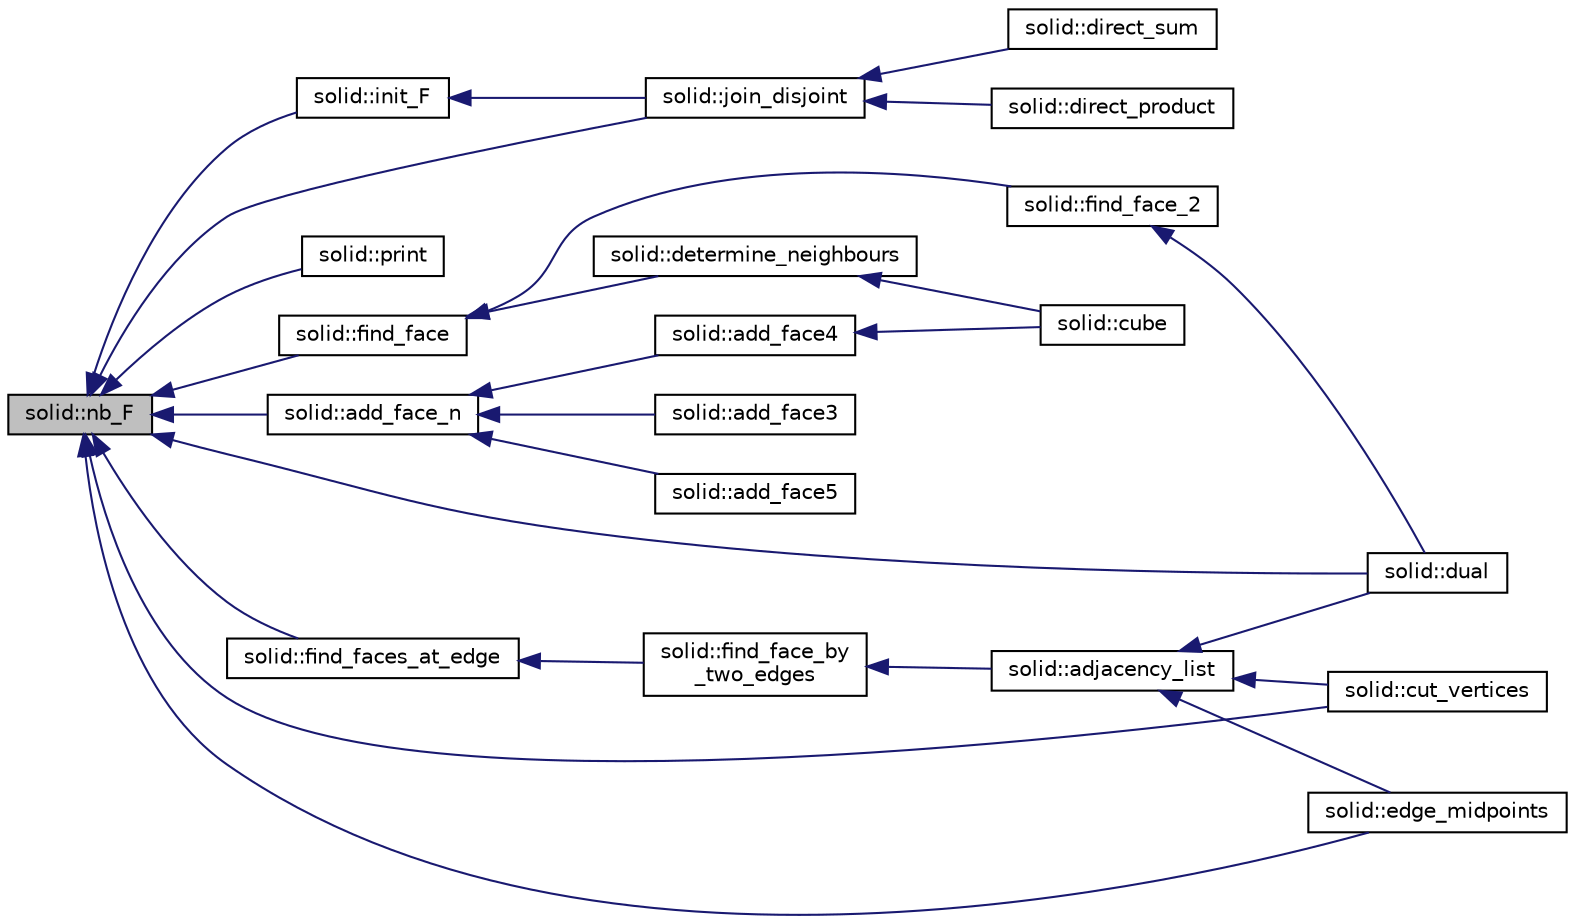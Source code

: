 digraph "solid::nb_F"
{
  edge [fontname="Helvetica",fontsize="10",labelfontname="Helvetica",labelfontsize="10"];
  node [fontname="Helvetica",fontsize="10",shape=record];
  rankdir="LR";
  Node3620 [label="solid::nb_F",height=0.2,width=0.4,color="black", fillcolor="grey75", style="filled", fontcolor="black"];
  Node3620 -> Node3621 [dir="back",color="midnightblue",fontsize="10",style="solid",fontname="Helvetica"];
  Node3621 [label="solid::init_F",height=0.2,width=0.4,color="black", fillcolor="white", style="filled",URL="$d8/def/classsolid.html#ab61e6cc032b5370f77857fe1fc10222d"];
  Node3621 -> Node3622 [dir="back",color="midnightblue",fontsize="10",style="solid",fontname="Helvetica"];
  Node3622 [label="solid::join_disjoint",height=0.2,width=0.4,color="black", fillcolor="white", style="filled",URL="$d8/def/classsolid.html#ac3c7868e3b650b7112309c7ad15a394c"];
  Node3622 -> Node3623 [dir="back",color="midnightblue",fontsize="10",style="solid",fontname="Helvetica"];
  Node3623 [label="solid::direct_sum",height=0.2,width=0.4,color="black", fillcolor="white", style="filled",URL="$d8/def/classsolid.html#a2045d572bdbd493c541c69624baeedbf"];
  Node3622 -> Node3624 [dir="back",color="midnightblue",fontsize="10",style="solid",fontname="Helvetica"];
  Node3624 [label="solid::direct_product",height=0.2,width=0.4,color="black", fillcolor="white", style="filled",URL="$d8/def/classsolid.html#a8b4527c066bcebd2e6542fe158c607b0"];
  Node3620 -> Node3625 [dir="back",color="midnightblue",fontsize="10",style="solid",fontname="Helvetica"];
  Node3625 [label="solid::print",height=0.2,width=0.4,color="black", fillcolor="white", style="filled",URL="$d8/def/classsolid.html#a0afe4403778d31d092e2a66c13a9a365"];
  Node3620 -> Node3626 [dir="back",color="midnightblue",fontsize="10",style="solid",fontname="Helvetica"];
  Node3626 [label="solid::find_face",height=0.2,width=0.4,color="black", fillcolor="white", style="filled",URL="$d8/def/classsolid.html#af71537b1f01c068f1d1517c523a72544"];
  Node3626 -> Node3627 [dir="back",color="midnightblue",fontsize="10",style="solid",fontname="Helvetica"];
  Node3627 [label="solid::determine_neighbours",height=0.2,width=0.4,color="black", fillcolor="white", style="filled",URL="$d8/def/classsolid.html#ad6bcabc7a3e9082b4baef371e7828c27"];
  Node3627 -> Node3628 [dir="back",color="midnightblue",fontsize="10",style="solid",fontname="Helvetica"];
  Node3628 [label="solid::cube",height=0.2,width=0.4,color="black", fillcolor="white", style="filled",URL="$d8/def/classsolid.html#a308e6888759550da489397527ed89137"];
  Node3626 -> Node3629 [dir="back",color="midnightblue",fontsize="10",style="solid",fontname="Helvetica"];
  Node3629 [label="solid::find_face_2",height=0.2,width=0.4,color="black", fillcolor="white", style="filled",URL="$d8/def/classsolid.html#af5173d277b17d5fe76c6dc39c3b863b7"];
  Node3629 -> Node3630 [dir="back",color="midnightblue",fontsize="10",style="solid",fontname="Helvetica"];
  Node3630 [label="solid::dual",height=0.2,width=0.4,color="black", fillcolor="white", style="filled",URL="$d8/def/classsolid.html#a0147bd21fc7bfed44a10f3b5eca66757"];
  Node3620 -> Node3631 [dir="back",color="midnightblue",fontsize="10",style="solid",fontname="Helvetica"];
  Node3631 [label="solid::find_faces_at_edge",height=0.2,width=0.4,color="black", fillcolor="white", style="filled",URL="$d8/def/classsolid.html#ae6339a607e15cbfaa028063296ed9767"];
  Node3631 -> Node3632 [dir="back",color="midnightblue",fontsize="10",style="solid",fontname="Helvetica"];
  Node3632 [label="solid::find_face_by\l_two_edges",height=0.2,width=0.4,color="black", fillcolor="white", style="filled",URL="$d8/def/classsolid.html#a83a357e708d7da429afe714dc40a5930"];
  Node3632 -> Node3633 [dir="back",color="midnightblue",fontsize="10",style="solid",fontname="Helvetica"];
  Node3633 [label="solid::adjacency_list",height=0.2,width=0.4,color="black", fillcolor="white", style="filled",URL="$d8/def/classsolid.html#af0ad596c4fd4b091118dd0d6e3e3bf67"];
  Node3633 -> Node3630 [dir="back",color="midnightblue",fontsize="10",style="solid",fontname="Helvetica"];
  Node3633 -> Node3634 [dir="back",color="midnightblue",fontsize="10",style="solid",fontname="Helvetica"];
  Node3634 [label="solid::cut_vertices",height=0.2,width=0.4,color="black", fillcolor="white", style="filled",URL="$d8/def/classsolid.html#a286d7bb090878dfbdc2fcd0dcf4739ce"];
  Node3633 -> Node3635 [dir="back",color="midnightblue",fontsize="10",style="solid",fontname="Helvetica"];
  Node3635 [label="solid::edge_midpoints",height=0.2,width=0.4,color="black", fillcolor="white", style="filled",URL="$d8/def/classsolid.html#a00f043a4986f0eec6ed05c14d64919dc"];
  Node3620 -> Node3636 [dir="back",color="midnightblue",fontsize="10",style="solid",fontname="Helvetica"];
  Node3636 [label="solid::add_face_n",height=0.2,width=0.4,color="black", fillcolor="white", style="filled",URL="$d8/def/classsolid.html#adbadfbdd46abe10cb56f041d2408b001"];
  Node3636 -> Node3637 [dir="back",color="midnightblue",fontsize="10",style="solid",fontname="Helvetica"];
  Node3637 [label="solid::add_face3",height=0.2,width=0.4,color="black", fillcolor="white", style="filled",URL="$d8/def/classsolid.html#a6875ab7d3238826f030bae684137f789"];
  Node3636 -> Node3638 [dir="back",color="midnightblue",fontsize="10",style="solid",fontname="Helvetica"];
  Node3638 [label="solid::add_face4",height=0.2,width=0.4,color="black", fillcolor="white", style="filled",URL="$d8/def/classsolid.html#ae0c74bc52056d190e54a60c78c1858a2"];
  Node3638 -> Node3628 [dir="back",color="midnightblue",fontsize="10",style="solid",fontname="Helvetica"];
  Node3636 -> Node3639 [dir="back",color="midnightblue",fontsize="10",style="solid",fontname="Helvetica"];
  Node3639 [label="solid::add_face5",height=0.2,width=0.4,color="black", fillcolor="white", style="filled",URL="$d8/def/classsolid.html#a56243f48f4573b2989154be1dca68713"];
  Node3620 -> Node3630 [dir="back",color="midnightblue",fontsize="10",style="solid",fontname="Helvetica"];
  Node3620 -> Node3634 [dir="back",color="midnightblue",fontsize="10",style="solid",fontname="Helvetica"];
  Node3620 -> Node3635 [dir="back",color="midnightblue",fontsize="10",style="solid",fontname="Helvetica"];
  Node3620 -> Node3622 [dir="back",color="midnightblue",fontsize="10",style="solid",fontname="Helvetica"];
}
